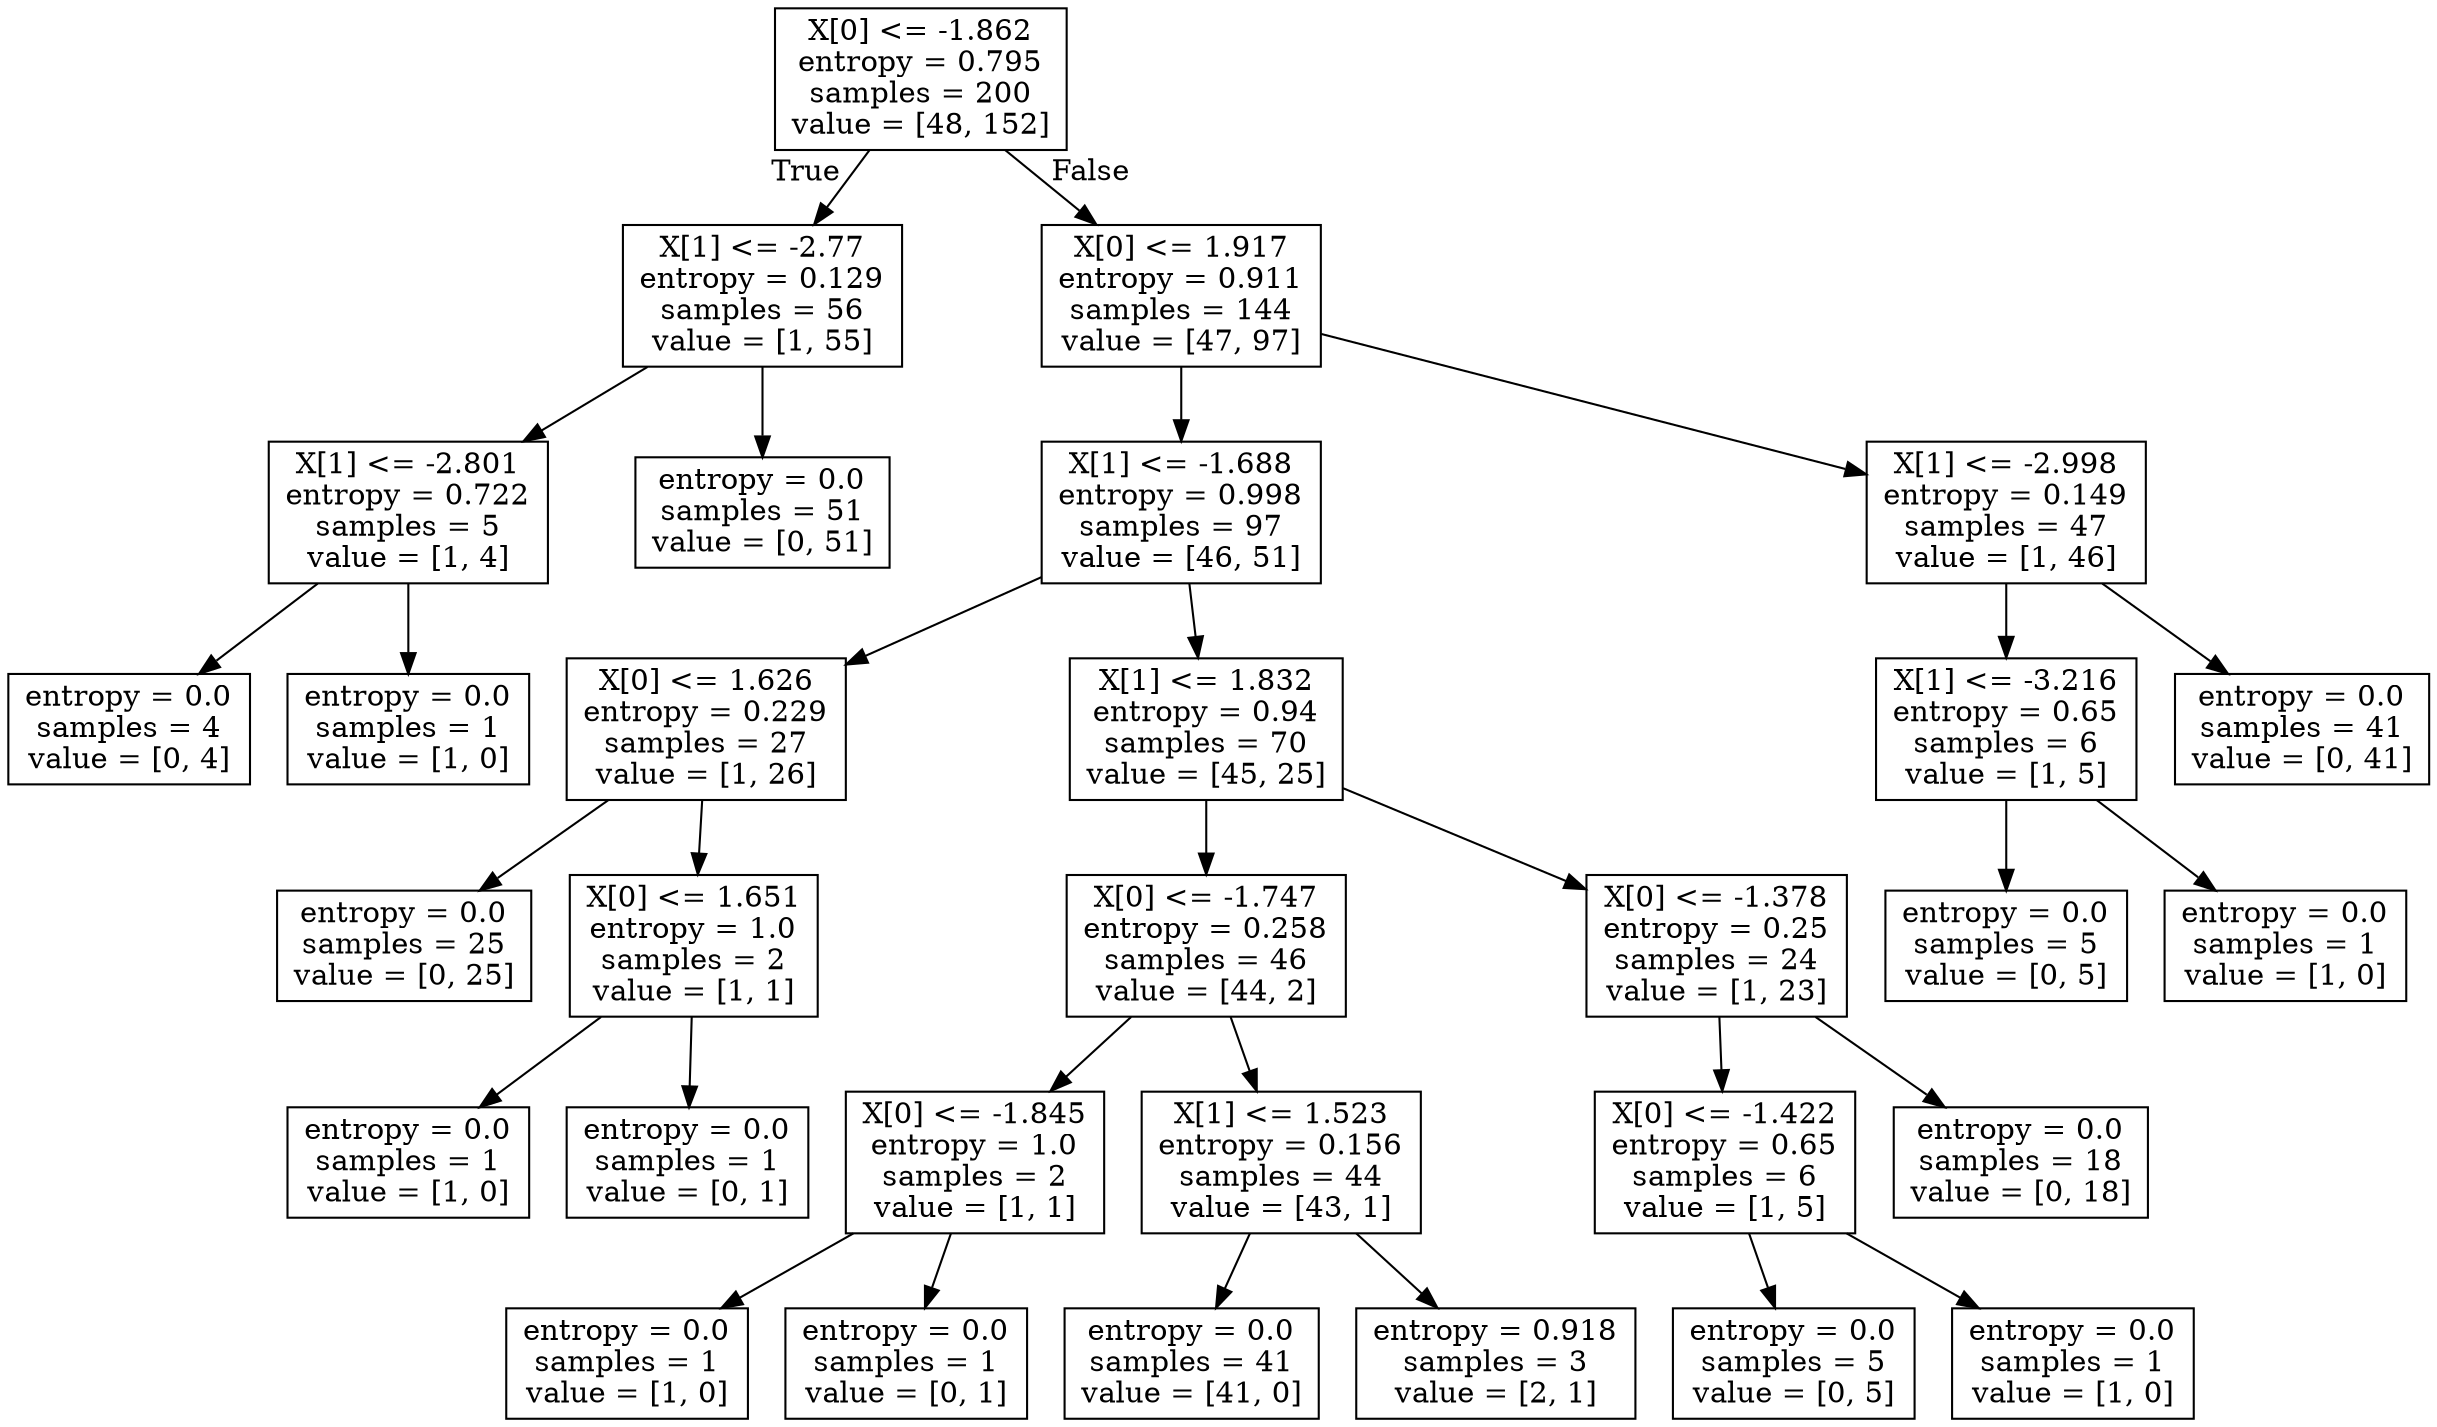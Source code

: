 digraph Tree {
node [shape=box] ;
0 [label="X[0] <= -1.862\nentropy = 0.795\nsamples = 200\nvalue = [48, 152]"] ;
1 [label="X[1] <= -2.77\nentropy = 0.129\nsamples = 56\nvalue = [1, 55]"] ;
0 -> 1 [labeldistance=2.5, labelangle=45, headlabel="True"] ;
2 [label="X[1] <= -2.801\nentropy = 0.722\nsamples = 5\nvalue = [1, 4]"] ;
1 -> 2 ;
3 [label="entropy = 0.0\nsamples = 4\nvalue = [0, 4]"] ;
2 -> 3 ;
4 [label="entropy = 0.0\nsamples = 1\nvalue = [1, 0]"] ;
2 -> 4 ;
5 [label="entropy = 0.0\nsamples = 51\nvalue = [0, 51]"] ;
1 -> 5 ;
6 [label="X[0] <= 1.917\nentropy = 0.911\nsamples = 144\nvalue = [47, 97]"] ;
0 -> 6 [labeldistance=2.5, labelangle=-45, headlabel="False"] ;
7 [label="X[1] <= -1.688\nentropy = 0.998\nsamples = 97\nvalue = [46, 51]"] ;
6 -> 7 ;
8 [label="X[0] <= 1.626\nentropy = 0.229\nsamples = 27\nvalue = [1, 26]"] ;
7 -> 8 ;
9 [label="entropy = 0.0\nsamples = 25\nvalue = [0, 25]"] ;
8 -> 9 ;
10 [label="X[0] <= 1.651\nentropy = 1.0\nsamples = 2\nvalue = [1, 1]"] ;
8 -> 10 ;
11 [label="entropy = 0.0\nsamples = 1\nvalue = [1, 0]"] ;
10 -> 11 ;
12 [label="entropy = 0.0\nsamples = 1\nvalue = [0, 1]"] ;
10 -> 12 ;
13 [label="X[1] <= 1.832\nentropy = 0.94\nsamples = 70\nvalue = [45, 25]"] ;
7 -> 13 ;
14 [label="X[0] <= -1.747\nentropy = 0.258\nsamples = 46\nvalue = [44, 2]"] ;
13 -> 14 ;
15 [label="X[0] <= -1.845\nentropy = 1.0\nsamples = 2\nvalue = [1, 1]"] ;
14 -> 15 ;
16 [label="entropy = 0.0\nsamples = 1\nvalue = [1, 0]"] ;
15 -> 16 ;
17 [label="entropy = 0.0\nsamples = 1\nvalue = [0, 1]"] ;
15 -> 17 ;
18 [label="X[1] <= 1.523\nentropy = 0.156\nsamples = 44\nvalue = [43, 1]"] ;
14 -> 18 ;
19 [label="entropy = 0.0\nsamples = 41\nvalue = [41, 0]"] ;
18 -> 19 ;
20 [label="entropy = 0.918\nsamples = 3\nvalue = [2, 1]"] ;
18 -> 20 ;
21 [label="X[0] <= -1.378\nentropy = 0.25\nsamples = 24\nvalue = [1, 23]"] ;
13 -> 21 ;
22 [label="X[0] <= -1.422\nentropy = 0.65\nsamples = 6\nvalue = [1, 5]"] ;
21 -> 22 ;
23 [label="entropy = 0.0\nsamples = 5\nvalue = [0, 5]"] ;
22 -> 23 ;
24 [label="entropy = 0.0\nsamples = 1\nvalue = [1, 0]"] ;
22 -> 24 ;
25 [label="entropy = 0.0\nsamples = 18\nvalue = [0, 18]"] ;
21 -> 25 ;
26 [label="X[1] <= -2.998\nentropy = 0.149\nsamples = 47\nvalue = [1, 46]"] ;
6 -> 26 ;
27 [label="X[1] <= -3.216\nentropy = 0.65\nsamples = 6\nvalue = [1, 5]"] ;
26 -> 27 ;
28 [label="entropy = 0.0\nsamples = 5\nvalue = [0, 5]"] ;
27 -> 28 ;
29 [label="entropy = 0.0\nsamples = 1\nvalue = [1, 0]"] ;
27 -> 29 ;
30 [label="entropy = 0.0\nsamples = 41\nvalue = [0, 41]"] ;
26 -> 30 ;
}